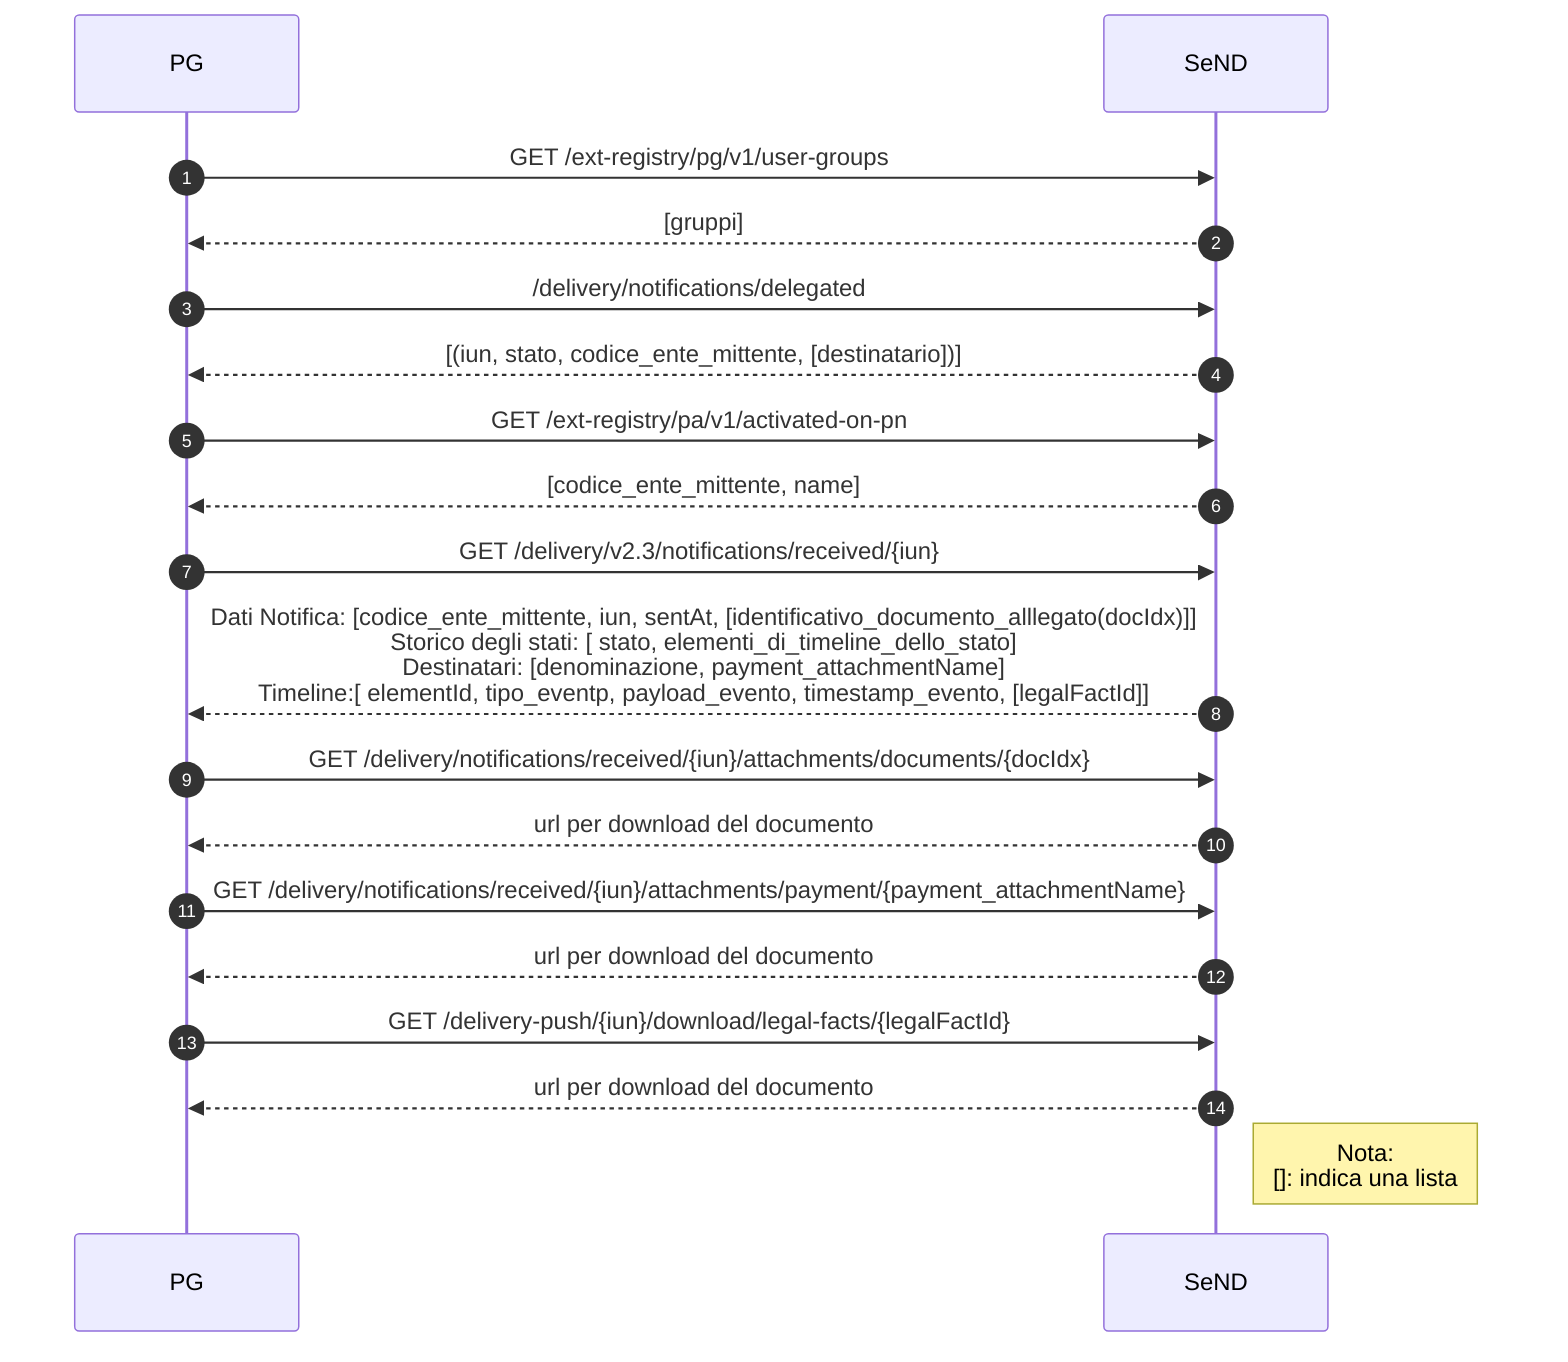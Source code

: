 sequenceDiagram
    autonumber
    PG->>SeND:  GET /ext-registry/pg/v1/user-groups
    SeND-->>PG: [gruppi]
    PG->>SeND:  /delivery/notifications/delegated
    SeND-->>PG: [(iun, stato, codice_ente_mittente, [destinatario])]
    PG ->>SeND: GET /ext-registry/pa/v1/activated-on-pn
    SeND-->>PG: [codice_ente_mittente, name]

    PG ->>SeND: GET /delivery/v2.3/notifications/received/{iun}
    SeND-->>PG: Dati Notifica: [codice_ente_mittente, iun, sentAt, [identificativo_documento_alllegato(docIdx)]]<br> Storico degli stati: [ stato, elementi_di_timeline_dello_stato] <br>Destinatari: [denominazione, payment_attachmentName] <br> Timeline:[ elementId, tipo_eventp, payload_evento, timestamp_evento, [legalFactId]]  
  




    PG ->>SeND: GET /delivery/notifications/received/{iun}/attachments/documents/{docIdx}
    SeND-->>PG: url per download del documento
    PG ->>SeND: GET /delivery/notifications/received/{iun}/attachments/payment/{payment_attachmentName}
    SeND-->>PG: url per download del documento
    PG ->>SeND: GET /delivery-push/{iun}/download/legal-facts/{legalFactId}
    SeND-->>PG: url per download del documento
    Note right of SeND: Nota:  <br/> []: indica una lista